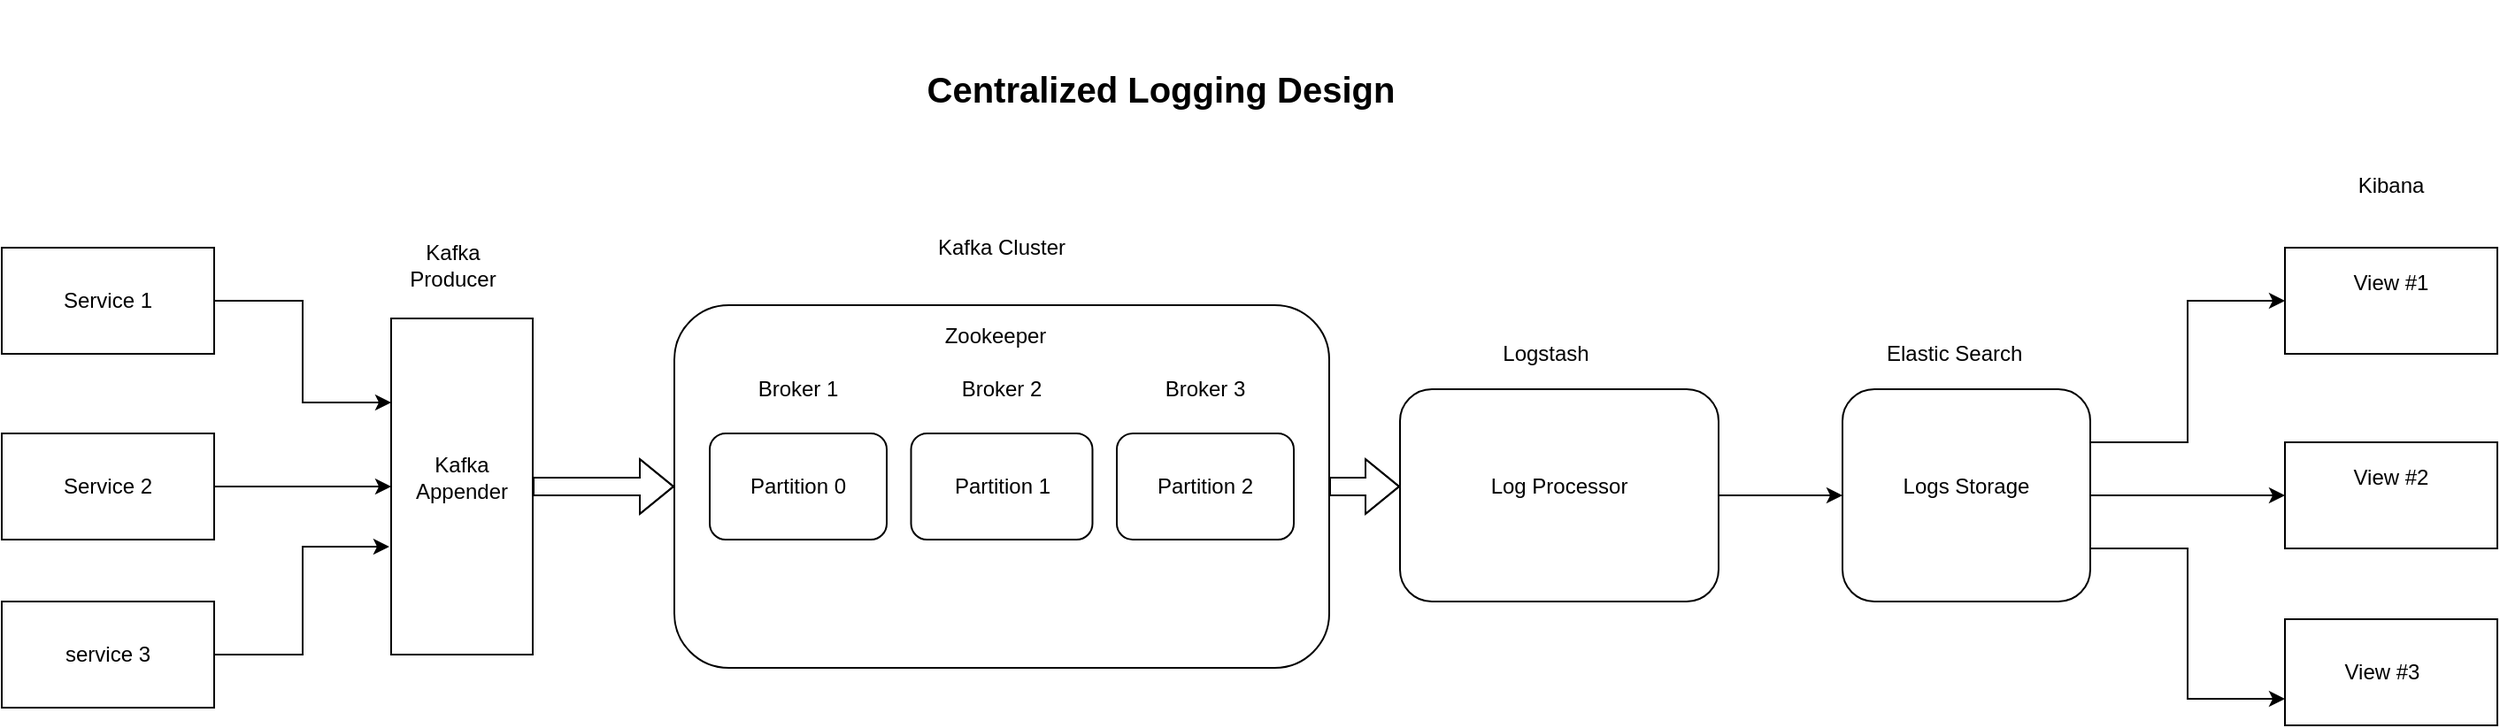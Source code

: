 <mxfile version="13.4.4" type="device"><diagram id="7BaVfCfr5UOL658d7Heh" name="Centralized Logging"><mxGraphModel dx="3020" dy="1275" grid="1" gridSize="10" guides="1" tooltips="1" connect="1" arrows="1" fold="1" page="1" pageScale="1" pageWidth="850" pageHeight="1100" background="#ffffff" math="0" shadow="0"><root><mxCell id="0"/><mxCell id="1" parent="0"/><mxCell id="RDcLeaz4_BAO_lSKEBoC-63" style="edgeStyle=orthogonalEdgeStyle;shape=flexArrow;rounded=0;orthogonalLoop=1;jettySize=auto;html=1;exitX=1;exitY=0.5;exitDx=0;exitDy=0;" parent="1" source="RDcLeaz4_BAO_lSKEBoC-2" edge="1"><mxGeometry relative="1" as="geometry"><mxPoint x="690" y="365" as="targetPoint"/></mxGeometry></mxCell><mxCell id="RDcLeaz4_BAO_lSKEBoC-2" value="" style="rounded=1;whiteSpace=wrap;html=1;" parent="1" vertex="1"><mxGeometry x="280" y="262.5" width="370" height="205" as="geometry"/></mxCell><mxCell id="RDcLeaz4_BAO_lSKEBoC-3" value="Kafka Cluster" style="text;html=1;strokeColor=none;fillColor=none;align=center;verticalAlign=middle;whiteSpace=wrap;rounded=0;" parent="1" vertex="1"><mxGeometry x="425" y="220" width="80" height="20" as="geometry"/></mxCell><mxCell id="RDcLeaz4_BAO_lSKEBoC-39" style="edgeStyle=orthogonalEdgeStyle;rounded=0;orthogonalLoop=1;jettySize=auto;html=1;exitX=1;exitY=0.5;exitDx=0;exitDy=0;entryX=0.25;entryY=1;entryDx=0;entryDy=0;" parent="1" source="RDcLeaz4_BAO_lSKEBoC-4" target="RDcLeaz4_BAO_lSKEBoC-37" edge="1"><mxGeometry relative="1" as="geometry"/></mxCell><mxCell id="RDcLeaz4_BAO_lSKEBoC-4" value="Service 1" style="rounded=0;whiteSpace=wrap;html=1;" parent="1" vertex="1"><mxGeometry x="-100" y="230" width="120" height="60" as="geometry"/></mxCell><mxCell id="RDcLeaz4_BAO_lSKEBoC-43" style="edgeStyle=orthogonalEdgeStyle;rounded=0;orthogonalLoop=1;jettySize=auto;html=1;exitX=1;exitY=0.5;exitDx=0;exitDy=0;entryX=0.5;entryY=1;entryDx=0;entryDy=0;" parent="1" source="RDcLeaz4_BAO_lSKEBoC-5" target="RDcLeaz4_BAO_lSKEBoC-37" edge="1"><mxGeometry relative="1" as="geometry"/></mxCell><mxCell id="RDcLeaz4_BAO_lSKEBoC-5" value="Service 2" style="rounded=0;whiteSpace=wrap;html=1;" parent="1" vertex="1"><mxGeometry x="-100" y="335" width="120" height="60" as="geometry"/></mxCell><mxCell id="RDcLeaz4_BAO_lSKEBoC-41" style="edgeStyle=orthogonalEdgeStyle;rounded=0;orthogonalLoop=1;jettySize=auto;html=1;exitX=1;exitY=0.5;exitDx=0;exitDy=0;entryX=0.679;entryY=1.013;entryDx=0;entryDy=0;entryPerimeter=0;" parent="1" source="RDcLeaz4_BAO_lSKEBoC-6" target="RDcLeaz4_BAO_lSKEBoC-37" edge="1"><mxGeometry relative="1" as="geometry"/></mxCell><mxCell id="RDcLeaz4_BAO_lSKEBoC-6" value="service 3" style="rounded=0;whiteSpace=wrap;html=1;" parent="1" vertex="1"><mxGeometry x="-100" y="430" width="120" height="60" as="geometry"/></mxCell><mxCell id="RDcLeaz4_BAO_lSKEBoC-20" style="edgeStyle=orthogonalEdgeStyle;rounded=0;orthogonalLoop=1;jettySize=auto;html=1;exitX=1;exitY=0.5;exitDx=0;exitDy=0;entryX=0;entryY=0.5;entryDx=0;entryDy=0;" parent="1" source="RDcLeaz4_BAO_lSKEBoC-15" target="RDcLeaz4_BAO_lSKEBoC-18" edge="1"><mxGeometry relative="1" as="geometry"/></mxCell><mxCell id="RDcLeaz4_BAO_lSKEBoC-15" value="" style="rounded=1;whiteSpace=wrap;html=1;" parent="1" vertex="1"><mxGeometry x="690" y="310" width="180" height="120" as="geometry"/></mxCell><mxCell id="RDcLeaz4_BAO_lSKEBoC-16" value="Logstash" style="text;html=1;strokeColor=none;fillColor=none;align=center;verticalAlign=middle;whiteSpace=wrap;rounded=0;" parent="1" vertex="1"><mxGeometry x="740" y="280" width="65" height="20" as="geometry"/></mxCell><mxCell id="RDcLeaz4_BAO_lSKEBoC-25" style="edgeStyle=orthogonalEdgeStyle;rounded=0;orthogonalLoop=1;jettySize=auto;html=1;exitX=1;exitY=0.25;exitDx=0;exitDy=0;entryX=0;entryY=0.5;entryDx=0;entryDy=0;" parent="1" source="RDcLeaz4_BAO_lSKEBoC-18" target="RDcLeaz4_BAO_lSKEBoC-22" edge="1"><mxGeometry relative="1" as="geometry"/></mxCell><mxCell id="RDcLeaz4_BAO_lSKEBoC-27" style="edgeStyle=orthogonalEdgeStyle;rounded=0;orthogonalLoop=1;jettySize=auto;html=1;exitX=1;exitY=0.75;exitDx=0;exitDy=0;entryX=0;entryY=0.75;entryDx=0;entryDy=0;" parent="1" source="RDcLeaz4_BAO_lSKEBoC-18" target="RDcLeaz4_BAO_lSKEBoC-24" edge="1"><mxGeometry relative="1" as="geometry"/></mxCell><mxCell id="RDcLeaz4_BAO_lSKEBoC-29" style="edgeStyle=orthogonalEdgeStyle;rounded=0;orthogonalLoop=1;jettySize=auto;html=1;exitX=1;exitY=0.5;exitDx=0;exitDy=0;entryX=0;entryY=0.5;entryDx=0;entryDy=0;" parent="1" source="RDcLeaz4_BAO_lSKEBoC-18" target="RDcLeaz4_BAO_lSKEBoC-23" edge="1"><mxGeometry relative="1" as="geometry"/></mxCell><mxCell id="RDcLeaz4_BAO_lSKEBoC-18" value="" style="rounded=1;whiteSpace=wrap;html=1;" parent="1" vertex="1"><mxGeometry x="940" y="310" width="140" height="120" as="geometry"/></mxCell><mxCell id="RDcLeaz4_BAO_lSKEBoC-21" value="Elastic Search&amp;nbsp;" style="text;html=1;strokeColor=none;fillColor=none;align=center;verticalAlign=middle;whiteSpace=wrap;rounded=0;" parent="1" vertex="1"><mxGeometry x="960" y="280" width="90" height="20" as="geometry"/></mxCell><mxCell id="RDcLeaz4_BAO_lSKEBoC-22" value="" style="rounded=0;whiteSpace=wrap;html=1;" parent="1" vertex="1"><mxGeometry x="1190" y="230" width="120" height="60" as="geometry"/></mxCell><mxCell id="RDcLeaz4_BAO_lSKEBoC-23" value="" style="rounded=0;whiteSpace=wrap;html=1;" parent="1" vertex="1"><mxGeometry x="1190" y="340" width="120" height="60" as="geometry"/></mxCell><mxCell id="RDcLeaz4_BAO_lSKEBoC-24" value="" style="rounded=0;whiteSpace=wrap;html=1;" parent="1" vertex="1"><mxGeometry x="1190" y="440" width="120" height="60" as="geometry"/></mxCell><mxCell id="RDcLeaz4_BAO_lSKEBoC-30" value="Log Processor" style="text;html=1;strokeColor=none;fillColor=none;align=center;verticalAlign=middle;whiteSpace=wrap;rounded=0;" parent="1" vertex="1"><mxGeometry x="725" y="350" width="110" height="30" as="geometry"/></mxCell><mxCell id="RDcLeaz4_BAO_lSKEBoC-31" value="Logs Storage" style="text;html=1;strokeColor=none;fillColor=none;align=center;verticalAlign=middle;whiteSpace=wrap;rounded=0;" parent="1" vertex="1"><mxGeometry x="960" y="345" width="100" height="40" as="geometry"/></mxCell><mxCell id="RDcLeaz4_BAO_lSKEBoC-32" value="View #1" style="text;html=1;strokeColor=none;fillColor=none;align=center;verticalAlign=middle;whiteSpace=wrap;rounded=0;" parent="1" vertex="1"><mxGeometry x="1220" y="240" width="60" height="20" as="geometry"/></mxCell><mxCell id="RDcLeaz4_BAO_lSKEBoC-33" value="View #2" style="text;html=1;strokeColor=none;fillColor=none;align=center;verticalAlign=middle;whiteSpace=wrap;rounded=0;" parent="1" vertex="1"><mxGeometry x="1220" y="350" width="60" height="20" as="geometry"/></mxCell><mxCell id="RDcLeaz4_BAO_lSKEBoC-34" value="View #3" style="text;html=1;strokeColor=none;fillColor=none;align=center;verticalAlign=middle;whiteSpace=wrap;rounded=0;" parent="1" vertex="1"><mxGeometry x="1215" y="460" width="60" height="20" as="geometry"/></mxCell><mxCell id="RDcLeaz4_BAO_lSKEBoC-35" value="Kibana" style="text;html=1;strokeColor=none;fillColor=none;align=center;verticalAlign=middle;whiteSpace=wrap;rounded=0;" parent="1" vertex="1"><mxGeometry x="1200" y="180" width="100" height="30" as="geometry"/></mxCell><mxCell id="RDcLeaz4_BAO_lSKEBoC-44" style="edgeStyle=orthogonalEdgeStyle;shape=flexArrow;rounded=0;orthogonalLoop=1;jettySize=auto;html=1;" parent="1" source="RDcLeaz4_BAO_lSKEBoC-37" edge="1"><mxGeometry relative="1" as="geometry"><mxPoint x="280" y="365" as="targetPoint"/></mxGeometry></mxCell><mxCell id="RDcLeaz4_BAO_lSKEBoC-37" value="" style="rounded=0;whiteSpace=wrap;html=1;direction=south;" parent="1" vertex="1"><mxGeometry x="120" y="270" width="80" height="190" as="geometry"/></mxCell><mxCell id="RDcLeaz4_BAO_lSKEBoC-38" value="Kafka Appender" style="text;html=1;strokeColor=none;fillColor=none;align=center;verticalAlign=middle;whiteSpace=wrap;rounded=0;" parent="1" vertex="1"><mxGeometry x="140" y="287.5" width="40" height="145" as="geometry"/></mxCell><mxCell id="RDcLeaz4_BAO_lSKEBoC-45" value="&lt;b&gt;&lt;font style=&quot;font-size: 20px&quot;&gt;Centralized Logging Design&lt;/font&gt;&lt;/b&gt;" style="text;html=1;strokeColor=none;fillColor=none;align=center;verticalAlign=middle;whiteSpace=wrap;rounded=0;" parent="1" vertex="1"><mxGeometry x="305" y="90" width="500" height="100" as="geometry"/></mxCell><mxCell id="RDcLeaz4_BAO_lSKEBoC-46" value="Kafka Producer" style="text;html=1;strokeColor=none;fillColor=none;align=center;verticalAlign=middle;whiteSpace=wrap;rounded=0;" parent="1" vertex="1"><mxGeometry x="130" y="230" width="50" height="20" as="geometry"/></mxCell><mxCell id="RDcLeaz4_BAO_lSKEBoC-48" value="" style="rounded=1;whiteSpace=wrap;html=1;" parent="1" vertex="1"><mxGeometry x="300" y="335" width="100" height="60" as="geometry"/></mxCell><mxCell id="RDcLeaz4_BAO_lSKEBoC-49" value="" style="rounded=1;whiteSpace=wrap;html=1;" parent="1" vertex="1"><mxGeometry x="413.75" y="335" width="102.5" height="60" as="geometry"/></mxCell><mxCell id="RDcLeaz4_BAO_lSKEBoC-52" value="" style="rounded=1;whiteSpace=wrap;html=1;" parent="1" vertex="1"><mxGeometry x="530" y="335" width="100" height="60" as="geometry"/></mxCell><mxCell id="RDcLeaz4_BAO_lSKEBoC-53" value="Broker 1" style="text;html=1;strokeColor=none;fillColor=none;align=center;verticalAlign=middle;whiteSpace=wrap;rounded=0;" parent="1" vertex="1"><mxGeometry x="320" y="300" width="60" height="20" as="geometry"/></mxCell><mxCell id="RDcLeaz4_BAO_lSKEBoC-56" value="Broker 2" style="text;html=1;strokeColor=none;fillColor=none;align=center;verticalAlign=middle;whiteSpace=wrap;rounded=0;" parent="1" vertex="1"><mxGeometry x="435" y="300" width="60" height="20" as="geometry"/></mxCell><mxCell id="RDcLeaz4_BAO_lSKEBoC-57" value="Broker 3" style="text;html=1;strokeColor=none;fillColor=none;align=center;verticalAlign=middle;whiteSpace=wrap;rounded=0;" parent="1" vertex="1"><mxGeometry x="550" y="300" width="60" height="20" as="geometry"/></mxCell><mxCell id="RDcLeaz4_BAO_lSKEBoC-58" value="Partition 0" style="text;html=1;strokeColor=none;fillColor=none;align=center;verticalAlign=middle;whiteSpace=wrap;rounded=0;" parent="1" vertex="1"><mxGeometry x="320" y="355" width="60" height="20" as="geometry"/></mxCell><mxCell id="RDcLeaz4_BAO_lSKEBoC-59" value="Partition 1" style="text;html=1;strokeColor=none;fillColor=none;align=center;verticalAlign=middle;whiteSpace=wrap;rounded=0;" parent="1" vertex="1"><mxGeometry x="432.5" y="355" width="65" height="20" as="geometry"/></mxCell><mxCell id="RDcLeaz4_BAO_lSKEBoC-60" value="Partition 2" style="text;html=1;strokeColor=none;fillColor=none;align=center;verticalAlign=middle;whiteSpace=wrap;rounded=0;" parent="1" vertex="1"><mxGeometry x="545" y="355" width="70" height="20" as="geometry"/></mxCell><mxCell id="RDcLeaz4_BAO_lSKEBoC-65" value="Zookeeper" style="text;html=1;strokeColor=none;fillColor=none;align=center;verticalAlign=middle;whiteSpace=wrap;rounded=0;" parent="1" vertex="1"><mxGeometry x="433" y="270" width="57" height="20" as="geometry"/></mxCell></root></mxGraphModel></diagram></mxfile>